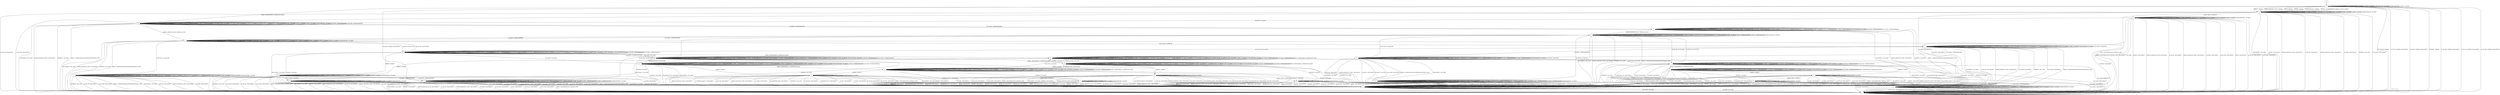 digraph "" {
	graph ["Incoming time"=0.2710716724395752,
		"Outgoing time"=0.4438464641571045,
		Output="{'States': 32, 'Transitions': 683, 'Filename': '../results/ssh/OpenSSH-OpenSSH-z3-5.dot'}",
		Reference="{'States': 32, 'Transitions': 683, 'Filename': '../subjects/ssh/OpenSSH.dot'}",
		Solver=z3,
		Updated="{'States': 32, 'Transitions': 683, 'Filename': '../subjects/ssh/OpenSSH.dot'}",
		"f-measure"=1.0,
		precision=1.0,
		recall=1.0
	];
	a -> a	[key=0,
		label="KEXINIT / UNIMPLEMENTED"];
	a -> a	[key=1,
		label="SERVICE_REQUEST_AUTH / SERVICE_ACCEPT"];
	a -> a	[key=2,
		label="CH_WINDOW_ADJUST / CH_NONE"];
	a -> a	[key=3,
		label="DEBUG / NO_RESP"];
	a -> a	[key=4,
		label="CH_EXTENDED_DATA / CH_NONE"];
	a -> a	[key=5,
		label="UA_PK_NOK / UA_FAILURE"];
	a -> a	[key=6,
		label="CH_CLOSE / CH_NONE"];
	a -> a	[key=7,
		label="CH_REQUEST_PTY / CH_NONE"];
	a -> a	[key=8,
		label="KEX30 / UNIMPLEMENTED"];
	a -> a	[key=9,
		label="IGNORE / NO_RESP"];
	a -> a	[key=10,
		label="CH_EOF / CH_NONE"];
	a -> a	[key=11,
		label="CH_DATA / CH_NONE"];
	a -> a	[key=12,
		label="UNIMPLEMENTED / NO_RESP"];
	a -> c	[key=0,
		label="CH_OPEN / UNIMPLEMENTED"];
	a -> s	[key=0,
		label="DISCONNECT / NO_CONN"];
	a -> s	[key=1,
		label="UA_PK_OK / DISCONNECT"];
	a -> s	[key=2,
		label="SERVICE_REQUEST_CONN / DISCONNECT"];
	a -> s	[key=3,
		label="UA_NONE / DISCONNECT"];
	a -> s	[key=4,
		label="NEWKEYS / NO_CONN"];
	a -> s	[key=5,
		label="UA_PW_OK / DISCONNECT"];
	a -> s	[key=6,
		label="UA_PW_NOK / DISCONNECT"];
	a -> s	[key=7,
		label="REKEY / UNIMPLEMENTED|UNIMPLEMENTED|NO_CONN"];
	b -> b	[key=0,
		label="CH_WINDOW_ADJUST / CH_NONE"];
	b -> b	[key=1,
		label="DEBUG / NO_RESP"];
	b -> b	[key=2,
		label="CH_EXTENDED_DATA / CH_NONE"];
	b -> b	[key=3,
		label="CH_CLOSE / CH_NONE"];
	b -> b	[key=4,
		label="CH_REQUEST_PTY / CH_NONE"];
	b -> b	[key=5,
		label="IGNORE / NO_RESP"];
	b -> b	[key=6,
		label="CH_EOF / CH_NONE"];
	b -> b	[key=7,
		label="CH_DATA / CH_NONE"];
	b -> b	[key=8,
		label="UNIMPLEMENTED / NO_RESP"];
	b -> m	[key=0,
		label="KEX30 / KEX31+NEWKEYS"];
	b -> q	[key=0,
		label="CH_OPEN / DISCONNECT"];
	b -> s	[key=0,
		label="DISCONNECT / NO_CONN"];
	b -> s	[key=1,
		label="KEXINIT / DISCONNECT"];
	b -> s	[key=2,
		label="SERVICE_REQUEST_AUTH / DISCONNECT"];
	b -> s	[key=3,
		label="UA_PK_OK / DISCONNECT"];
	b -> s	[key=4,
		label="SERVICE_REQUEST_CONN / DISCONNECT"];
	b -> s	[key=5,
		label="UA_NONE / DISCONNECT"];
	b -> s	[key=6,
		label="NEWKEYS / NO_CONN"];
	b -> s	[key=7,
		label="UA_PK_NOK / DISCONNECT"];
	b -> s	[key=8,
		label="UA_PW_OK / DISCONNECT"];
	b -> s	[key=9,
		label="UA_PW_NOK / DISCONNECT"];
	b -> s	[key=10,
		label="REKEY / DISCONNECT|NO_CONN|NO_CONN"];
	c -> a	[key=0,
		label="CH_CLOSE / UNIMPLEMENTED"];
	c -> c	[key=0,
		label="KEXINIT / UNIMPLEMENTED"];
	c -> c	[key=1,
		label="SERVICE_REQUEST_AUTH / SERVICE_ACCEPT"];
	c -> c	[key=2,
		label="CH_WINDOW_ADJUST / UNIMPLEMENTED"];
	c -> c	[key=3,
		label="DEBUG / NO_RESP"];
	c -> c	[key=4,
		label="CH_EXTENDED_DATA / UNIMPLEMENTED"];
	c -> c	[key=5,
		label="UA_PK_NOK / UA_FAILURE"];
	c -> c	[key=6,
		label="CH_OPEN / CH_MAX"];
	c -> c	[key=7,
		label="CH_REQUEST_PTY / UNIMPLEMENTED"];
	c -> c	[key=8,
		label="KEX30 / UNIMPLEMENTED"];
	c -> c	[key=9,
		label="IGNORE / NO_RESP"];
	c -> c	[key=10,
		label="CH_EOF / UNIMPLEMENTED"];
	c -> c	[key=11,
		label="CH_DATA / UNIMPLEMENTED"];
	c -> c	[key=12,
		label="UNIMPLEMENTED / NO_RESP"];
	c -> q	[key=0,
		label="DISCONNECT / NO_CONN"];
	c -> q	[key=1,
		label="UA_PK_OK / DISCONNECT"];
	c -> q	[key=2,
		label="SERVICE_REQUEST_CONN / DISCONNECT"];
	c -> q	[key=3,
		label="UA_NONE / DISCONNECT"];
	c -> q	[key=4,
		label="NEWKEYS / NO_CONN"];
	c -> q	[key=5,
		label="UA_PW_OK / DISCONNECT"];
	c -> q	[key=6,
		label="UA_PW_NOK / DISCONNECT"];
	c -> q	[key=7,
		label="REKEY / UNIMPLEMENTED|UNIMPLEMENTED|NO_CONN"];
	d -> d	[key=0,
		label="SERVICE_REQUEST_AUTH / NO_RESP"];
	d -> d	[key=1,
		label="CH_WINDOW_ADJUST / NO_RESP"];
	d -> d	[key=2,
		label="DEBUG / NO_RESP"];
	d -> d	[key=3,
		label="UA_PK_OK / UNIMPLEMENTED"];
	d -> d	[key=4,
		label="SERVICE_REQUEST_CONN / NO_RESP"];
	d -> d	[key=5,
		label="UA_NONE / UNIMPLEMENTED"];
	d -> d	[key=6,
		label="CH_EXTENDED_DATA / NO_RESP"];
	d -> d	[key=7,
		label="UA_PK_NOK / UNIMPLEMENTED"];
	d -> d	[key=8,
		label="CH_OPEN / CH_MAX"];
	d -> d	[key=9,
		label="KEX30 / NO_RESP"];
	d -> d	[key=10,
		label="IGNORE / NO_RESP"];
	d -> d	[key=11,
		label="CH_EOF / NO_RESP"];
	d -> d	[key=12,
		label="CH_DATA / NO_RESP"];
	d -> d	[key=13,
		label="UNIMPLEMENTED / NO_RESP"];
	d -> d	[key=14,
		label="UA_PW_OK / UNIMPLEMENTED"];
	d -> d	[key=15,
		label="UA_PW_NOK / UNIMPLEMENTED"];
	d -> d	[key=16,
		label="REKEY / KEXINIT|KEX31+NEWKEYS|NO_RESP"];
	d -> j	[key=0,
		label="CH_REQUEST_PTY / CH_SUCCESS"];
	d -> o	[key=0,
		label="KEXINIT / KEXINIT"];
	d -> q	[key=0,
		label="DISCONNECT / NO_CONN"];
	d -> q	[key=1,
		label="NEWKEYS / NO_CONN"];
	d -> w	[key=0,
		label="CH_CLOSE / CH_CLOSE"];
	e -> e	[key=0,
		label="KEXINIT / UNIMPLEMENTED"];
	e -> e	[key=1,
		label="SERVICE_REQUEST_AUTH / SERVICE_ACCEPT"];
	e -> e	[key=2,
		label="CH_WINDOW_ADJUST / UNIMPLEMENTED"];
	e -> e	[key=3,
		label="DEBUG / NO_RESP"];
	e -> e	[key=4,
		label="UA_NONE / UA_FAILURE"];
	e -> e	[key=5,
		label="CH_EXTENDED_DATA / UNIMPLEMENTED"];
	e -> e	[key=6,
		label="CH_OPEN / CH_MAX"];
	e -> e	[key=7,
		label="CH_REQUEST_PTY / UNIMPLEMENTED"];
	e -> e	[key=8,
		label="KEX30 / UNIMPLEMENTED"];
	e -> e	[key=9,
		label="IGNORE / NO_RESP"];
	e -> e	[key=10,
		label="CH_EOF / UNIMPLEMENTED"];
	e -> e	[key=11,
		label="CH_DATA / UNIMPLEMENTED"];
	e -> e	[key=12,
		label="UNIMPLEMENTED / NO_RESP"];
	e -> q	[key=0,
		label="DISCONNECT / NO_CONN"];
	e -> q	[key=1,
		label="UA_PK_OK / DISCONNECT"];
	e -> q	[key=2,
		label="SERVICE_REQUEST_CONN / DISCONNECT"];
	e -> q	[key=3,
		label="NEWKEYS / NO_CONN"];
	e -> q	[key=4,
		label="UA_PK_NOK / DISCONNECT"];
	e -> q	[key=5,
		label="UA_PW_OK / DISCONNECT"];
	e -> q	[key=6,
		label="UA_PW_NOK / DISCONNECT"];
	e -> q	[key=7,
		label="REKEY / UNIMPLEMENTED|UNIMPLEMENTED|NO_CONN"];
	e -> y	[key=0,
		label="CH_CLOSE / UNIMPLEMENTED"];
	f -> f	[key=0,
		label="KEXINIT / UNIMPLEMENTED"];
	f -> f	[key=1,
		label="CH_WINDOW_ADJUST / UNIMPLEMENTED"];
	f -> f	[key=2,
		label="DEBUG / NO_RESP"];
	f -> f	[key=3,
		label="UA_PK_OK / UNIMPLEMENTED"];
	f -> f	[key=4,
		label="UA_NONE / UNIMPLEMENTED"];
	f -> f	[key=5,
		label="CH_EXTENDED_DATA / UNIMPLEMENTED"];
	f -> f	[key=6,
		label="UA_PK_NOK / UNIMPLEMENTED"];
	f -> f	[key=7,
		label="CH_OPEN / CH_MAX"];
	f -> f	[key=8,
		label="CH_REQUEST_PTY / UNIMPLEMENTED"];
	f -> f	[key=9,
		label="KEX30 / UNIMPLEMENTED"];
	f -> f	[key=10,
		label="IGNORE / NO_RESP"];
	f -> f	[key=11,
		label="CH_EOF / UNIMPLEMENTED"];
	f -> f	[key=12,
		label="CH_DATA / UNIMPLEMENTED"];
	f -> f	[key=13,
		label="UNIMPLEMENTED / NO_RESP"];
	f -> f	[key=14,
		label="UA_PW_OK / UNIMPLEMENTED"];
	f -> f	[key=15,
		label="UA_PW_NOK / UNIMPLEMENTED"];
	f -> q	[key=0,
		label="DISCONNECT / NO_CONN"];
	f -> q	[key=1,
		label="SERVICE_REQUEST_CONN / DISCONNECT"];
	f -> q	[key=2,
		label="NEWKEYS / NO_CONN"];
	f -> q	[key=3,
		label="REKEY / UNIMPLEMENTED|UNIMPLEMENTED|NO_CONN"];
	f -> t	[key=0,
		label="SERVICE_REQUEST_AUTH / SERVICE_ACCEPT"];
	f -> ff	[key=0,
		label="CH_CLOSE / UNIMPLEMENTED"];
	g -> a	[key=0,
		label="UA_PK_NOK / UA_FAILURE"];
	g -> g	[key=0,
		label="KEXINIT / UNIMPLEMENTED"];
	g -> g	[key=1,
		label="SERVICE_REQUEST_AUTH / SERVICE_ACCEPT"];
	g -> g	[key=2,
		label="CH_WINDOW_ADJUST / CH_NONE"];
	g -> g	[key=3,
		label="DEBUG / NO_RESP"];
	g -> g	[key=4,
		label="CH_EXTENDED_DATA / CH_NONE"];
	g -> g	[key=5,
		label="CH_CLOSE / CH_NONE"];
	g -> g	[key=6,
		label="CH_REQUEST_PTY / CH_NONE"];
	g -> g	[key=7,
		label="KEX30 / UNIMPLEMENTED"];
	g -> g	[key=8,
		label="IGNORE / NO_RESP"];
	g -> g	[key=9,
		label="CH_EOF / CH_NONE"];
	g -> g	[key=10,
		label="CH_DATA / CH_NONE"];
	g -> g	[key=11,
		label="UNIMPLEMENTED / NO_RESP"];
	g -> l	[key=0,
		label="UA_PW_NOK / UA_FAILURE"];
	g -> s	[key=0,
		label="DISCONNECT / NO_CONN"];
	g -> s	[key=1,
		label="SERVICE_REQUEST_CONN / DISCONNECT"];
	g -> s	[key=2,
		label="NEWKEYS / NO_CONN"];
	g -> s	[key=3,
		label="REKEY / UNIMPLEMENTED|UNIMPLEMENTED|NO_CONN"];
	g -> t	[key=0,
		label="CH_OPEN / UNIMPLEMENTED"];
	g -> y	[key=0,
		label="UA_NONE / UA_FAILURE"];
	g -> ee	[key=0,
		label="UA_PK_OK / UA_SUCCESS"];
	g -> ee	[key=1,
		label="UA_PW_OK / UA_SUCCESS"];
	h -> h	[key=0,
		label="KEXINIT / UNIMPLEMENTED"];
	h -> h	[key=1,
		label="SERVICE_REQUEST_AUTH / SERVICE_ACCEPT"];
	h -> h	[key=2,
		label="CH_WINDOW_ADJUST / UNIMPLEMENTED"];
	h -> h	[key=3,
		label="DEBUG / NO_RESP"];
	h -> h	[key=4,
		label="CH_EXTENDED_DATA / UNIMPLEMENTED"];
	h -> h	[key=5,
		label="CH_OPEN / CH_MAX"];
	h -> h	[key=6,
		label="CH_REQUEST_PTY / UNIMPLEMENTED"];
	h -> h	[key=7,
		label="KEX30 / UNIMPLEMENTED"];
	h -> h	[key=8,
		label="IGNORE / NO_RESP"];
	h -> h	[key=9,
		label="CH_EOF / UNIMPLEMENTED"];
	h -> h	[key=10,
		label="CH_DATA / UNIMPLEMENTED"];
	h -> h	[key=11,
		label="UNIMPLEMENTED / NO_RESP"];
	h -> h	[key=12,
		label="UA_PW_NOK / UA_FAILURE"];
	h -> i	[key=0,
		label="UA_PW_OK / UA_SUCCESS"];
	h -> l	[key=0,
		label="CH_CLOSE / UNIMPLEMENTED"];
	h -> q	[key=0,
		label="DISCONNECT / NO_CONN"];
	h -> q	[key=1,
		label="UA_PK_OK / DISCONNECT"];
	h -> q	[key=2,
		label="SERVICE_REQUEST_CONN / DISCONNECT"];
	h -> q	[key=3,
		label="UA_NONE / DISCONNECT"];
	h -> q	[key=4,
		label="NEWKEYS / NO_CONN"];
	h -> q	[key=5,
		label="UA_PK_NOK / DISCONNECT"];
	h -> q	[key=6,
		label="REKEY / UNIMPLEMENTED|UNIMPLEMENTED|NO_CONN"];
	i -> i	[key=0,
		label="SERVICE_REQUEST_AUTH / UNIMPLEMENTED"];
	i -> i	[key=1,
		label="CH_WINDOW_ADJUST / NO_RESP"];
	i -> i	[key=2,
		label="DEBUG / NO_RESP"];
	i -> i	[key=3,
		label="UA_PK_OK / UNIMPLEMENTED"];
	i -> i	[key=4,
		label="SERVICE_REQUEST_CONN / UNIMPLEMENTED"];
	i -> i	[key=5,
		label="UA_NONE / UNIMPLEMENTED"];
	i -> i	[key=6,
		label="UA_PK_NOK / UNIMPLEMENTED"];
	i -> i	[key=7,
		label="CH_OPEN / CH_MAX"];
	i -> i	[key=8,
		label="KEX30 / UNIMPLEMENTED"];
	i -> i	[key=9,
		label="IGNORE / NO_RESP"];
	i -> i	[key=10,
		label="UNIMPLEMENTED / NO_RESP"];
	i -> i	[key=11,
		label="UA_PW_OK / UNIMPLEMENTED"];
	i -> i	[key=12,
		label="UA_PW_NOK / UNIMPLEMENTED"];
	i -> n	[key=0,
		label="REKEY / KEXINIT|KEX31+NEWKEYS|NO_RESP"];
	i -> q	[key=0,
		label="DISCONNECT / NO_CONN"];
	i -> q	[key=1,
		label="CH_EXTENDED_DATA / DISCONNECT"];
	i -> q	[key=2,
		label="NEWKEYS / NO_CONN"];
	i -> q	[key=3,
		label="CH_REQUEST_PTY / DISCONNECT"];
	i -> q	[key=4,
		label="CH_EOF / DISCONNECT"];
	i -> q	[key=5,
		label="CH_DATA / DISCONNECT"];
	i -> s	[key=0,
		label="CH_CLOSE / DISCONNECT"];
	i -> u	[key=0,
		label="KEXINIT / KEXINIT"];
	j -> j	[key=0,
		label="SERVICE_REQUEST_AUTH / NO_RESP"];
	j -> j	[key=1,
		label="CH_WINDOW_ADJUST / NO_RESP"];
	j -> j	[key=2,
		label="DEBUG / NO_RESP"];
	j -> j	[key=3,
		label="UA_PK_OK / UNIMPLEMENTED"];
	j -> j	[key=4,
		label="SERVICE_REQUEST_CONN / NO_RESP"];
	j -> j	[key=5,
		label="UA_NONE / UNIMPLEMENTED"];
	j -> j	[key=6,
		label="CH_EXTENDED_DATA / NO_RESP"];
	j -> j	[key=7,
		label="UA_PK_NOK / UNIMPLEMENTED"];
	j -> j	[key=8,
		label="CH_OPEN / CH_MAX"];
	j -> j	[key=9,
		label="KEX30 / NO_RESP"];
	j -> j	[key=10,
		label="IGNORE / NO_RESP"];
	j -> j	[key=11,
		label="CH_EOF / NO_RESP"];
	j -> j	[key=12,
		label="CH_DATA / NO_RESP"];
	j -> j	[key=13,
		label="UNIMPLEMENTED / NO_RESP"];
	j -> j	[key=14,
		label="UA_PW_OK / UNIMPLEMENTED"];
	j -> j	[key=15,
		label="UA_PW_NOK / UNIMPLEMENTED"];
	j -> j	[key=16,
		label="REKEY / KEXINIT|KEX31+NEWKEYS|NO_RESP"];
	j -> q	[key=0,
		label="DISCONNECT / NO_CONN"];
	j -> q	[key=1,
		label="NEWKEYS / NO_CONN"];
	j -> q	[key=2,
		label="CH_REQUEST_PTY / DISCONNECT"];
	j -> w	[key=0,
		label="CH_CLOSE / CH_CLOSE"];
	j -> cc	[key=0,
		label="KEXINIT / KEXINIT"];
	k -> j	[key=0,
		label="REKEY / KEXINIT|KEX31+NEWKEYS|NO_RESP"];
	k -> k	[key=0,
		label="SERVICE_REQUEST_AUTH / UNIMPLEMENTED"];
	k -> k	[key=1,
		label="CH_WINDOW_ADJUST / NO_RESP"];
	k -> k	[key=2,
		label="DEBUG / NO_RESP"];
	k -> k	[key=3,
		label="UA_PK_OK / UNIMPLEMENTED"];
	k -> k	[key=4,
		label="SERVICE_REQUEST_CONN / UNIMPLEMENTED"];
	k -> k	[key=5,
		label="UA_NONE / UNIMPLEMENTED"];
	k -> k	[key=6,
		label="CH_EXTENDED_DATA / NO_RESP"];
	k -> k	[key=7,
		label="UA_PK_NOK / UNIMPLEMENTED"];
	k -> k	[key=8,
		label="CH_OPEN / CH_MAX"];
	k -> k	[key=9,
		label="KEX30 / UNIMPLEMENTED"];
	k -> k	[key=10,
		label="IGNORE / NO_RESP"];
	k -> k	[key=11,
		label="CH_EOF / NO_RESP"];
	k -> k	[key=12,
		label="CH_DATA / NO_RESP"];
	k -> k	[key=13,
		label="UNIMPLEMENTED / NO_RESP"];
	k -> k	[key=14,
		label="UA_PW_OK / UNIMPLEMENTED"];
	k -> k	[key=15,
		label="UA_PW_NOK / UNIMPLEMENTED"];
	k -> q	[key=0,
		label="DISCONNECT / NO_CONN"];
	k -> q	[key=1,
		label="NEWKEYS / NO_CONN"];
	k -> q	[key=2,
		label="CH_REQUEST_PTY / DISCONNECT"];
	k -> cc	[key=0,
		label="KEXINIT / KEXINIT"];
	k -> ee	[key=0,
		label="CH_CLOSE / CH_CLOSE"];
	l -> h	[key=0,
		label="CH_OPEN / UNIMPLEMENTED"];
	l -> l	[key=0,
		label="KEXINIT / UNIMPLEMENTED"];
	l -> l	[key=1,
		label="SERVICE_REQUEST_AUTH / SERVICE_ACCEPT"];
	l -> l	[key=2,
		label="CH_WINDOW_ADJUST / CH_NONE"];
	l -> l	[key=3,
		label="DEBUG / NO_RESP"];
	l -> l	[key=4,
		label="CH_EXTENDED_DATA / CH_NONE"];
	l -> l	[key=5,
		label="CH_CLOSE / CH_NONE"];
	l -> l	[key=6,
		label="CH_REQUEST_PTY / CH_NONE"];
	l -> l	[key=7,
		label="KEX30 / UNIMPLEMENTED"];
	l -> l	[key=8,
		label="IGNORE / NO_RESP"];
	l -> l	[key=9,
		label="CH_EOF / CH_NONE"];
	l -> l	[key=10,
		label="CH_DATA / CH_NONE"];
	l -> l	[key=11,
		label="UNIMPLEMENTED / NO_RESP"];
	l -> l	[key=12,
		label="UA_PW_NOK / UA_FAILURE"];
	l -> s	[key=0,
		label="DISCONNECT / NO_CONN"];
	l -> s	[key=1,
		label="UA_PK_OK / DISCONNECT"];
	l -> s	[key=2,
		label="SERVICE_REQUEST_CONN / DISCONNECT"];
	l -> s	[key=3,
		label="UA_NONE / DISCONNECT"];
	l -> s	[key=4,
		label="NEWKEYS / NO_CONN"];
	l -> s	[key=5,
		label="UA_PK_NOK / DISCONNECT"];
	l -> s	[key=6,
		label="REKEY / UNIMPLEMENTED|UNIMPLEMENTED|NO_CONN"];
	l -> ee	[key=0,
		label="UA_PW_OK / UA_SUCCESS"];
	m -> m	[key=0,
		label="CH_WINDOW_ADJUST / CH_NONE"];
	m -> m	[key=1,
		label="DEBUG / NO_RESP"];
	m -> m	[key=2,
		label="CH_EXTENDED_DATA / CH_NONE"];
	m -> m	[key=3,
		label="CH_CLOSE / CH_NONE"];
	m -> m	[key=4,
		label="CH_REQUEST_PTY / CH_NONE"];
	m -> m	[key=5,
		label="IGNORE / NO_RESP"];
	m -> m	[key=6,
		label="CH_EOF / CH_NONE"];
	m -> m	[key=7,
		label="CH_DATA / CH_NONE"];
	m -> m	[key=8,
		label="UNIMPLEMENTED / NO_RESP"];
	m -> q	[key=0,
		label="CH_OPEN / DISCONNECT"];
	m -> s	[key=0,
		label="DISCONNECT / NO_CONN"];
	m -> s	[key=1,
		label="KEXINIT / DISCONNECT"];
	m -> s	[key=2,
		label="SERVICE_REQUEST_AUTH / DISCONNECT"];
	m -> s	[key=3,
		label="UA_PK_OK / DISCONNECT"];
	m -> s	[key=4,
		label="SERVICE_REQUEST_CONN / DISCONNECT"];
	m -> s	[key=5,
		label="UA_NONE / DISCONNECT"];
	m -> s	[key=6,
		label="UA_PK_NOK / DISCONNECT"];
	m -> s	[key=7,
		label="KEX30 / DISCONNECT"];
	m -> s	[key=8,
		label="UA_PW_OK / DISCONNECT"];
	m -> s	[key=9,
		label="UA_PW_NOK / DISCONNECT"];
	m -> s	[key=10,
		label="REKEY / DISCONNECT|NO_CONN|NO_CONN"];
	m -> ff	[key=0,
		label="NEWKEYS / NO_RESP"];
	n -> n	[key=0,
		label="SERVICE_REQUEST_AUTH / NO_RESP"];
	n -> n	[key=1,
		label="CH_WINDOW_ADJUST / NO_RESP"];
	n -> n	[key=2,
		label="DEBUG / NO_RESP"];
	n -> n	[key=3,
		label="UA_PK_OK / UNIMPLEMENTED"];
	n -> n	[key=4,
		label="SERVICE_REQUEST_CONN / NO_RESP"];
	n -> n	[key=5,
		label="UA_NONE / UNIMPLEMENTED"];
	n -> n	[key=6,
		label="UA_PK_NOK / UNIMPLEMENTED"];
	n -> n	[key=7,
		label="CH_OPEN / CH_MAX"];
	n -> n	[key=8,
		label="KEX30 / NO_RESP"];
	n -> n	[key=9,
		label="IGNORE / NO_RESP"];
	n -> n	[key=10,
		label="UNIMPLEMENTED / NO_RESP"];
	n -> n	[key=11,
		label="UA_PW_OK / UNIMPLEMENTED"];
	n -> n	[key=12,
		label="UA_PW_NOK / UNIMPLEMENTED"];
	n -> n	[key=13,
		label="REKEY / KEXINIT|KEX31+NEWKEYS|NO_RESP"];
	n -> q	[key=0,
		label="DISCONNECT / NO_CONN"];
	n -> q	[key=1,
		label="CH_EXTENDED_DATA / DISCONNECT"];
	n -> q	[key=2,
		label="NEWKEYS / NO_CONN"];
	n -> q	[key=3,
		label="CH_REQUEST_PTY / DISCONNECT"];
	n -> q	[key=4,
		label="CH_EOF / DISCONNECT"];
	n -> q	[key=5,
		label="CH_DATA / DISCONNECT"];
	n -> s	[key=0,
		label="CH_CLOSE / DISCONNECT"];
	n -> u	[key=0,
		label="KEXINIT / KEXINIT"];
	o -> o	[key=0,
		label="DEBUG / NO_RESP"];
	o -> o	[key=1,
		label="CH_OPEN / CH_MAX"];
	o -> o	[key=2,
		label="IGNORE / NO_RESP"];
	o -> o	[key=3,
		label="UNIMPLEMENTED / NO_RESP"];
	o -> q	[key=0,
		label="DISCONNECT / NO_CONN"];
	o -> q	[key=1,
		label="KEXINIT / DISCONNECT"];
	o -> q	[key=2,
		label="SERVICE_REQUEST_AUTH / DISCONNECT"];
	o -> q	[key=3,
		label="CH_WINDOW_ADJUST / DISCONNECT"];
	o -> q	[key=4,
		label="UA_PK_OK / DISCONNECT"];
	o -> q	[key=5,
		label="SERVICE_REQUEST_CONN / DISCONNECT"];
	o -> q	[key=6,
		label="UA_NONE / DISCONNECT"];
	o -> q	[key=7,
		label="CH_EXTENDED_DATA / DISCONNECT"];
	o -> q	[key=8,
		label="NEWKEYS / NO_CONN"];
	o -> q	[key=9,
		label="UA_PK_NOK / DISCONNECT"];
	o -> q	[key=10,
		label="CH_REQUEST_PTY / DISCONNECT"];
	o -> q	[key=11,
		label="CH_EOF / DISCONNECT"];
	o -> q	[key=12,
		label="CH_DATA / DISCONNECT"];
	o -> q	[key=13,
		label="UA_PW_OK / DISCONNECT"];
	o -> q	[key=14,
		label="UA_PW_NOK / DISCONNECT"];
	o -> q	[key=15,
		label="REKEY / DISCONNECT|NO_CONN|NO_CONN"];
	o -> s	[key=0,
		label="CH_CLOSE / DISCONNECT"];
	o -> dd	[key=0,
		label="KEX30 / KEX31+NEWKEYS"];
	p -> p	[key=0,
		label="CH_WINDOW_ADJUST / CH_NONE"];
	p -> p	[key=1,
		label="DEBUG / NO_RESP"];
	p -> p	[key=2,
		label="CH_EXTENDED_DATA / CH_NONE"];
	p -> p	[key=3,
		label="CH_CLOSE / CH_NONE"];
	p -> p	[key=4,
		label="CH_REQUEST_PTY / CH_NONE"];
	p -> p	[key=5,
		label="IGNORE / NO_RESP"];
	p -> p	[key=6,
		label="CH_EOF / CH_NONE"];
	p -> p	[key=7,
		label="CH_DATA / CH_NONE"];
	p -> p	[key=8,
		label="UNIMPLEMENTED / NO_RESP"];
	p -> q	[key=0,
		label="CH_OPEN / DISCONNECT"];
	p -> s	[key=0,
		label="DISCONNECT / NO_CONN"];
	p -> s	[key=1,
		label="KEXINIT / DISCONNECT"];
	p -> s	[key=2,
		label="SERVICE_REQUEST_AUTH / DISCONNECT"];
	p -> s	[key=3,
		label="UA_PK_OK / DISCONNECT"];
	p -> s	[key=4,
		label="SERVICE_REQUEST_CONN / DISCONNECT"];
	p -> s	[key=5,
		label="UA_NONE / DISCONNECT"];
	p -> s	[key=6,
		label="UA_PK_NOK / DISCONNECT"];
	p -> s	[key=7,
		label="KEX30 / DISCONNECT"];
	p -> s	[key=8,
		label="UA_PW_OK / DISCONNECT"];
	p -> s	[key=9,
		label="UA_PW_NOK / DISCONNECT"];
	p -> s	[key=10,
		label="REKEY / DISCONNECT|NO_CONN|NO_CONN"];
	p -> w	[key=0,
		label="NEWKEYS / NO_RESP"];
	q -> q	[key=0,
		label="DISCONNECT / NO_CONN"];
	q -> q	[key=1,
		label="KEXINIT / NO_CONN"];
	q -> q	[key=2,
		label="SERVICE_REQUEST_AUTH / NO_CONN"];
	q -> q	[key=3,
		label="CH_WINDOW_ADJUST / NO_CONN"];
	q -> q	[key=4,
		label="DEBUG / NO_CONN"];
	q -> q	[key=5,
		label="UA_PK_OK / NO_CONN"];
	q -> q	[key=6,
		label="SERVICE_REQUEST_CONN / NO_CONN"];
	q -> q	[key=7,
		label="UA_NONE / NO_CONN"];
	q -> q	[key=8,
		label="CH_EXTENDED_DATA / NO_CONN"];
	q -> q	[key=9,
		label="NEWKEYS / NO_CONN"];
	q -> q	[key=10,
		label="UA_PK_NOK / NO_CONN"];
	q -> q	[key=11,
		label="CH_OPEN / CH_MAX"];
	q -> q	[key=12,
		label="CH_REQUEST_PTY / NO_CONN"];
	q -> q	[key=13,
		label="KEX30 / NO_CONN"];
	q -> q	[key=14,
		label="IGNORE / NO_CONN"];
	q -> q	[key=15,
		label="CH_EOF / NO_CONN"];
	q -> q	[key=16,
		label="CH_DATA / NO_CONN"];
	q -> q	[key=17,
		label="UNIMPLEMENTED / NO_CONN"];
	q -> q	[key=18,
		label="UA_PW_OK / NO_CONN"];
	q -> q	[key=19,
		label="UA_PW_NOK / NO_CONN"];
	q -> q	[key=20,
		label="REKEY / NO_CONN|NO_CONN|NO_CONN"];
	q -> s	[key=0,
		label="CH_CLOSE / NO_CONN"];
	r -> b	[key=0,
		label="KEXINIT / KEXINIT"];
	r -> b	[key=1,
		label="SERVICE_REQUEST_AUTH / KEXINIT"];
	r -> b	[key=2,
		label="DEBUG / KEXINIT"];
	r -> b	[key=3,
		label="SERVICE_REQUEST_CONN / KEXINIT"];
	r -> b	[key=4,
		label="KEX30 / KEXINIT"];
	r -> b	[key=5,
		label="IGNORE / KEXINIT"];
	r -> b	[key=6,
		label="UNIMPLEMENTED / KEXINIT"];
	r -> q	[key=0,
		label="CH_OPEN / KEXINIT+DISCONNECT"];
	r -> r	[key=0,
		label="CH_WINDOW_ADJUST / CH_NONE"];
	r -> r	[key=1,
		label="CH_EXTENDED_DATA / CH_NONE"];
	r -> r	[key=2,
		label="CH_CLOSE / CH_NONE"];
	r -> r	[key=3,
		label="CH_REQUEST_PTY / CH_NONE"];
	r -> r	[key=4,
		label="CH_EOF / CH_NONE"];
	r -> r	[key=5,
		label="CH_DATA / CH_NONE"];
	r -> s	[key=0,
		label="DISCONNECT / KEXINIT"];
	r -> s	[key=1,
		label="UA_PK_OK / KEXINIT+DISCONNECT"];
	r -> s	[key=2,
		label="UA_NONE / KEXINIT+DISCONNECT"];
	r -> s	[key=3,
		label="NEWKEYS / KEXINIT"];
	r -> s	[key=4,
		label="UA_PK_NOK / KEXINIT+DISCONNECT"];
	r -> s	[key=5,
		label="UA_PW_OK / KEXINIT+DISCONNECT"];
	r -> s	[key=6,
		label="UA_PW_NOK / KEXINIT+DISCONNECT"];
	r -> ff	[key=0,
		label="REKEY / KEXINIT|KEX31+NEWKEYS|NO_RESP"];
	s -> q	[key=0,
		label="CH_OPEN / NO_CONN"];
	s -> s	[key=0,
		label="DISCONNECT / NO_CONN"];
	s -> s	[key=1,
		label="KEXINIT / NO_CONN"];
	s -> s	[key=2,
		label="SERVICE_REQUEST_AUTH / NO_CONN"];
	s -> s	[key=3,
		label="CH_WINDOW_ADJUST / CH_NONE"];
	s -> s	[key=4,
		label="DEBUG / NO_CONN"];
	s -> s	[key=5,
		label="UA_PK_OK / NO_CONN"];
	s -> s	[key=6,
		label="SERVICE_REQUEST_CONN / NO_CONN"];
	s -> s	[key=7,
		label="UA_NONE / NO_CONN"];
	s -> s	[key=8,
		label="CH_EXTENDED_DATA / CH_NONE"];
	s -> s	[key=9,
		label="NEWKEYS / NO_CONN"];
	s -> s	[key=10,
		label="UA_PK_NOK / NO_CONN"];
	s -> s	[key=11,
		label="CH_CLOSE / CH_NONE"];
	s -> s	[key=12,
		label="CH_REQUEST_PTY / CH_NONE"];
	s -> s	[key=13,
		label="KEX30 / NO_CONN"];
	s -> s	[key=14,
		label="IGNORE / NO_CONN"];
	s -> s	[key=15,
		label="CH_EOF / CH_NONE"];
	s -> s	[key=16,
		label="CH_DATA / CH_NONE"];
	s -> s	[key=17,
		label="UNIMPLEMENTED / NO_CONN"];
	s -> s	[key=18,
		label="UA_PW_OK / NO_CONN"];
	s -> s	[key=19,
		label="UA_PW_NOK / NO_CONN"];
	s -> s	[key=20,
		label="REKEY / NO_CONN|NO_CONN|NO_CONN"];
	t -> c	[key=0,
		label="UA_PK_NOK / UA_FAILURE"];
	t -> e	[key=0,
		label="UA_NONE / UA_FAILURE"];
	t -> g	[key=0,
		label="CH_CLOSE / UNIMPLEMENTED"];
	t -> h	[key=0,
		label="UA_PW_NOK / UA_FAILURE"];
	t -> i	[key=0,
		label="UA_PK_OK / UA_SUCCESS"];
	t -> i	[key=1,
		label="UA_PW_OK / UA_SUCCESS"];
	t -> q	[key=0,
		label="DISCONNECT / NO_CONN"];
	t -> q	[key=1,
		label="SERVICE_REQUEST_CONN / DISCONNECT"];
	t -> q	[key=2,
		label="NEWKEYS / NO_CONN"];
	t -> q	[key=3,
		label="REKEY / UNIMPLEMENTED|UNIMPLEMENTED|NO_CONN"];
	t -> t	[key=0,
		label="KEXINIT / UNIMPLEMENTED"];
	t -> t	[key=1,
		label="SERVICE_REQUEST_AUTH / SERVICE_ACCEPT"];
	t -> t	[key=2,
		label="CH_WINDOW_ADJUST / UNIMPLEMENTED"];
	t -> t	[key=3,
		label="DEBUG / NO_RESP"];
	t -> t	[key=4,
		label="CH_EXTENDED_DATA / UNIMPLEMENTED"];
	t -> t	[key=5,
		label="CH_OPEN / CH_MAX"];
	t -> t	[key=6,
		label="CH_REQUEST_PTY / UNIMPLEMENTED"];
	t -> t	[key=7,
		label="KEX30 / UNIMPLEMENTED"];
	t -> t	[key=8,
		label="IGNORE / NO_RESP"];
	t -> t	[key=9,
		label="CH_EOF / UNIMPLEMENTED"];
	t -> t	[key=10,
		label="CH_DATA / UNIMPLEMENTED"];
	t -> t	[key=11,
		label="UNIMPLEMENTED / NO_RESP"];
	u -> q	[key=0,
		label="DISCONNECT / NO_CONN"];
	u -> q	[key=1,
		label="KEXINIT / DISCONNECT"];
	u -> q	[key=2,
		label="SERVICE_REQUEST_AUTH / DISCONNECT"];
	u -> q	[key=3,
		label="CH_WINDOW_ADJUST / DISCONNECT"];
	u -> q	[key=4,
		label="UA_PK_OK / DISCONNECT"];
	u -> q	[key=5,
		label="SERVICE_REQUEST_CONN / DISCONNECT"];
	u -> q	[key=6,
		label="UA_NONE / DISCONNECT"];
	u -> q	[key=7,
		label="CH_EXTENDED_DATA / DISCONNECT"];
	u -> q	[key=8,
		label="NEWKEYS / NO_CONN"];
	u -> q	[key=9,
		label="UA_PK_NOK / DISCONNECT"];
	u -> q	[key=10,
		label="CH_REQUEST_PTY / DISCONNECT"];
	u -> q	[key=11,
		label="CH_EOF / DISCONNECT"];
	u -> q	[key=12,
		label="CH_DATA / DISCONNECT"];
	u -> q	[key=13,
		label="UA_PW_OK / DISCONNECT"];
	u -> q	[key=14,
		label="UA_PW_NOK / DISCONNECT"];
	u -> q	[key=15,
		label="REKEY / DISCONNECT|NO_CONN|NO_CONN"];
	u -> s	[key=0,
		label="CH_CLOSE / DISCONNECT"];
	u -> u	[key=0,
		label="DEBUG / NO_RESP"];
	u -> u	[key=1,
		label="CH_OPEN / CH_MAX"];
	u -> u	[key=2,
		label="IGNORE / NO_RESP"];
	u -> u	[key=3,
		label="UNIMPLEMENTED / NO_RESP"];
	u -> x	[key=0,
		label="KEX30 / KEX31+NEWKEYS"];
	v -> j	[key=0,
		label="NEWKEYS / NO_RESP"];
	v -> q	[key=0,
		label="DISCONNECT / NO_CONN"];
	v -> q	[key=1,
		label="KEXINIT / DISCONNECT"];
	v -> q	[key=2,
		label="SERVICE_REQUEST_AUTH / DISCONNECT"];
	v -> q	[key=3,
		label="CH_WINDOW_ADJUST / DISCONNECT"];
	v -> q	[key=4,
		label="UA_PK_OK / DISCONNECT"];
	v -> q	[key=5,
		label="SERVICE_REQUEST_CONN / DISCONNECT"];
	v -> q	[key=6,
		label="UA_NONE / DISCONNECT"];
	v -> q	[key=7,
		label="CH_EXTENDED_DATA / DISCONNECT"];
	v -> q	[key=8,
		label="UA_PK_NOK / DISCONNECT"];
	v -> q	[key=9,
		label="CH_REQUEST_PTY / DISCONNECT"];
	v -> q	[key=10,
		label="KEX30 / DISCONNECT"];
	v -> q	[key=11,
		label="CH_EOF / DISCONNECT"];
	v -> q	[key=12,
		label="CH_DATA / DISCONNECT"];
	v -> q	[key=13,
		label="UA_PW_OK / DISCONNECT"];
	v -> q	[key=14,
		label="UA_PW_NOK / DISCONNECT"];
	v -> q	[key=15,
		label="REKEY / DISCONNECT|NO_CONN|NO_CONN"];
	v -> s	[key=0,
		label="CH_CLOSE / DISCONNECT"];
	v -> v	[key=0,
		label="DEBUG / NO_RESP"];
	v -> v	[key=1,
		label="CH_OPEN / CH_MAX"];
	v -> v	[key=2,
		label="IGNORE / NO_RESP"];
	v -> v	[key=3,
		label="UNIMPLEMENTED / NO_RESP"];
	w -> d	[key=0,
		label="CH_OPEN / CH_OPEN_SUCCESS"];
	w -> s	[key=0,
		label="DISCONNECT / NO_CONN"];
	w -> s	[key=1,
		label="NEWKEYS / NO_CONN"];
	w -> w	[key=0,
		label="SERVICE_REQUEST_AUTH / NO_RESP"];
	w -> w	[key=1,
		label="CH_WINDOW_ADJUST / CH_NONE"];
	w -> w	[key=2,
		label="DEBUG / NO_RESP"];
	w -> w	[key=3,
		label="UA_PK_OK / UNIMPLEMENTED"];
	w -> w	[key=4,
		label="SERVICE_REQUEST_CONN / NO_RESP"];
	w -> w	[key=5,
		label="UA_NONE / UNIMPLEMENTED"];
	w -> w	[key=6,
		label="CH_EXTENDED_DATA / CH_NONE"];
	w -> w	[key=7,
		label="UA_PK_NOK / UNIMPLEMENTED"];
	w -> w	[key=8,
		label="CH_CLOSE / CH_NONE"];
	w -> w	[key=9,
		label="CH_REQUEST_PTY / CH_NONE"];
	w -> w	[key=10,
		label="KEX30 / NO_RESP"];
	w -> w	[key=11,
		label="IGNORE / NO_RESP"];
	w -> w	[key=12,
		label="CH_EOF / CH_NONE"];
	w -> w	[key=13,
		label="CH_DATA / CH_NONE"];
	w -> w	[key=14,
		label="UNIMPLEMENTED / NO_RESP"];
	w -> w	[key=15,
		label="UA_PW_OK / UNIMPLEMENTED"];
	w -> w	[key=16,
		label="UA_PW_NOK / UNIMPLEMENTED"];
	w -> w	[key=17,
		label="REKEY / KEXINIT|KEX31+NEWKEYS|NO_RESP"];
	w -> aa	[key=0,
		label="KEXINIT / KEXINIT"];
	x -> n	[key=0,
		label="NEWKEYS / NO_RESP"];
	x -> q	[key=0,
		label="DISCONNECT / NO_CONN"];
	x -> q	[key=1,
		label="KEXINIT / DISCONNECT"];
	x -> q	[key=2,
		label="SERVICE_REQUEST_AUTH / DISCONNECT"];
	x -> q	[key=3,
		label="CH_WINDOW_ADJUST / DISCONNECT"];
	x -> q	[key=4,
		label="UA_PK_OK / DISCONNECT"];
	x -> q	[key=5,
		label="SERVICE_REQUEST_CONN / DISCONNECT"];
	x -> q	[key=6,
		label="UA_NONE / DISCONNECT"];
	x -> q	[key=7,
		label="CH_EXTENDED_DATA / DISCONNECT"];
	x -> q	[key=8,
		label="UA_PK_NOK / DISCONNECT"];
	x -> q	[key=9,
		label="CH_REQUEST_PTY / DISCONNECT"];
	x -> q	[key=10,
		label="KEX30 / DISCONNECT"];
	x -> q	[key=11,
		label="CH_EOF / DISCONNECT"];
	x -> q	[key=12,
		label="CH_DATA / DISCONNECT"];
	x -> q	[key=13,
		label="UA_PW_OK / DISCONNECT"];
	x -> q	[key=14,
		label="UA_PW_NOK / DISCONNECT"];
	x -> q	[key=15,
		label="REKEY / DISCONNECT|NO_CONN|NO_CONN"];
	x -> s	[key=0,
		label="CH_CLOSE / DISCONNECT"];
	x -> x	[key=0,
		label="DEBUG / NO_RESP"];
	x -> x	[key=1,
		label="CH_OPEN / CH_MAX"];
	x -> x	[key=2,
		label="IGNORE / NO_RESP"];
	x -> x	[key=3,
		label="UNIMPLEMENTED / NO_RESP"];
	y -> e	[key=0,
		label="CH_OPEN / UNIMPLEMENTED"];
	y -> s	[key=0,
		label="DISCONNECT / NO_CONN"];
	y -> s	[key=1,
		label="UA_PK_OK / DISCONNECT"];
	y -> s	[key=2,
		label="SERVICE_REQUEST_CONN / DISCONNECT"];
	y -> s	[key=3,
		label="NEWKEYS / NO_CONN"];
	y -> s	[key=4,
		label="UA_PK_NOK / DISCONNECT"];
	y -> s	[key=5,
		label="UA_PW_OK / DISCONNECT"];
	y -> s	[key=6,
		label="UA_PW_NOK / DISCONNECT"];
	y -> s	[key=7,
		label="REKEY / UNIMPLEMENTED|UNIMPLEMENTED|NO_CONN"];
	y -> y	[key=0,
		label="KEXINIT / UNIMPLEMENTED"];
	y -> y	[key=1,
		label="SERVICE_REQUEST_AUTH / SERVICE_ACCEPT"];
	y -> y	[key=2,
		label="CH_WINDOW_ADJUST / CH_NONE"];
	y -> y	[key=3,
		label="DEBUG / NO_RESP"];
	y -> y	[key=4,
		label="UA_NONE / UA_FAILURE"];
	y -> y	[key=5,
		label="CH_EXTENDED_DATA / CH_NONE"];
	y -> y	[key=6,
		label="CH_CLOSE / CH_NONE"];
	y -> y	[key=7,
		label="CH_REQUEST_PTY / CH_NONE"];
	y -> y	[key=8,
		label="KEX30 / UNIMPLEMENTED"];
	y -> y	[key=9,
		label="IGNORE / NO_RESP"];
	y -> y	[key=10,
		label="CH_EOF / CH_NONE"];
	y -> y	[key=11,
		label="CH_DATA / CH_NONE"];
	y -> y	[key=12,
		label="UNIMPLEMENTED / NO_RESP"];
	z -> r	[key=0];
	aa -> p	[key=0,
		label="KEX30 / KEX31+NEWKEYS"];
	aa -> q	[key=0,
		label="CH_OPEN / DISCONNECT"];
	aa -> s	[key=0,
		label="DISCONNECT / NO_CONN"];
	aa -> s	[key=1,
		label="KEXINIT / DISCONNECT"];
	aa -> s	[key=2,
		label="SERVICE_REQUEST_AUTH / DISCONNECT"];
	aa -> s	[key=3,
		label="UA_PK_OK / DISCONNECT"];
	aa -> s	[key=4,
		label="SERVICE_REQUEST_CONN / DISCONNECT"];
	aa -> s	[key=5,
		label="UA_NONE / DISCONNECT"];
	aa -> s	[key=6,
		label="NEWKEYS / NO_CONN"];
	aa -> s	[key=7,
		label="UA_PK_NOK / DISCONNECT"];
	aa -> s	[key=8,
		label="UA_PW_OK / DISCONNECT"];
	aa -> s	[key=9,
		label="UA_PW_NOK / DISCONNECT"];
	aa -> s	[key=10,
		label="REKEY / DISCONNECT|NO_CONN|NO_CONN"];
	aa -> aa	[key=0,
		label="CH_WINDOW_ADJUST / CH_NONE"];
	aa -> aa	[key=1,
		label="DEBUG / NO_RESP"];
	aa -> aa	[key=2,
		label="CH_EXTENDED_DATA / CH_NONE"];
	aa -> aa	[key=3,
		label="CH_CLOSE / CH_NONE"];
	aa -> aa	[key=4,
		label="CH_REQUEST_PTY / CH_NONE"];
	aa -> aa	[key=5,
		label="IGNORE / NO_RESP"];
	aa -> aa	[key=6,
		label="CH_EOF / CH_NONE"];
	aa -> aa	[key=7,
		label="CH_DATA / CH_NONE"];
	aa -> aa	[key=8,
		label="UNIMPLEMENTED / NO_RESP"];
	bb -> d	[key=0,
		label="REKEY / KEXINIT|KEX31+NEWKEYS|NO_RESP"];
	bb -> k	[key=0,
		label="CH_REQUEST_PTY / CH_SUCCESS"];
	bb -> o	[key=0,
		label="KEXINIT / KEXINIT"];
	bb -> q	[key=0,
		label="DISCONNECT / NO_CONN"];
	bb -> q	[key=1,
		label="NEWKEYS / NO_CONN"];
	bb -> bb	[key=0,
		label="SERVICE_REQUEST_AUTH / UNIMPLEMENTED"];
	bb -> bb	[key=1,
		label="CH_WINDOW_ADJUST / NO_RESP"];
	bb -> bb	[key=2,
		label="DEBUG / NO_RESP"];
	bb -> bb	[key=3,
		label="UA_PK_OK / UNIMPLEMENTED"];
	bb -> bb	[key=4,
		label="SERVICE_REQUEST_CONN / UNIMPLEMENTED"];
	bb -> bb	[key=5,
		label="UA_NONE / UNIMPLEMENTED"];
	bb -> bb	[key=6,
		label="CH_EXTENDED_DATA / NO_RESP"];
	bb -> bb	[key=7,
		label="UA_PK_NOK / UNIMPLEMENTED"];
	bb -> bb	[key=8,
		label="CH_OPEN / CH_MAX"];
	bb -> bb	[key=9,
		label="KEX30 / UNIMPLEMENTED"];
	bb -> bb	[key=10,
		label="IGNORE / NO_RESP"];
	bb -> bb	[key=11,
		label="CH_EOF / NO_RESP"];
	bb -> bb	[key=12,
		label="CH_DATA / NO_RESP"];
	bb -> bb	[key=13,
		label="UNIMPLEMENTED / NO_RESP"];
	bb -> bb	[key=14,
		label="UA_PW_OK / UNIMPLEMENTED"];
	bb -> bb	[key=15,
		label="UA_PW_NOK / UNIMPLEMENTED"];
	bb -> ee	[key=0,
		label="CH_CLOSE / CH_CLOSE"];
	cc -> q	[key=0,
		label="DISCONNECT / NO_CONN"];
	cc -> q	[key=1,
		label="KEXINIT / DISCONNECT"];
	cc -> q	[key=2,
		label="SERVICE_REQUEST_AUTH / DISCONNECT"];
	cc -> q	[key=3,
		label="CH_WINDOW_ADJUST / DISCONNECT"];
	cc -> q	[key=4,
		label="UA_PK_OK / DISCONNECT"];
	cc -> q	[key=5,
		label="SERVICE_REQUEST_CONN / DISCONNECT"];
	cc -> q	[key=6,
		label="UA_NONE / DISCONNECT"];
	cc -> q	[key=7,
		label="CH_EXTENDED_DATA / DISCONNECT"];
	cc -> q	[key=8,
		label="NEWKEYS / NO_CONN"];
	cc -> q	[key=9,
		label="UA_PK_NOK / DISCONNECT"];
	cc -> q	[key=10,
		label="CH_REQUEST_PTY / DISCONNECT"];
	cc -> q	[key=11,
		label="CH_EOF / DISCONNECT"];
	cc -> q	[key=12,
		label="CH_DATA / DISCONNECT"];
	cc -> q	[key=13,
		label="UA_PW_OK / DISCONNECT"];
	cc -> q	[key=14,
		label="UA_PW_NOK / DISCONNECT"];
	cc -> q	[key=15,
		label="REKEY / DISCONNECT|NO_CONN|NO_CONN"];
	cc -> s	[key=0,
		label="CH_CLOSE / DISCONNECT"];
	cc -> v	[key=0,
		label="KEX30 / KEX31+NEWKEYS"];
	cc -> cc	[key=0,
		label="DEBUG / NO_RESP"];
	cc -> cc	[key=1,
		label="CH_OPEN / CH_MAX"];
	cc -> cc	[key=2,
		label="IGNORE / NO_RESP"];
	cc -> cc	[key=3,
		label="UNIMPLEMENTED / NO_RESP"];
	dd -> d	[key=0,
		label="NEWKEYS / NO_RESP"];
	dd -> q	[key=0,
		label="DISCONNECT / NO_CONN"];
	dd -> q	[key=1,
		label="KEXINIT / DISCONNECT"];
	dd -> q	[key=2,
		label="SERVICE_REQUEST_AUTH / DISCONNECT"];
	dd -> q	[key=3,
		label="CH_WINDOW_ADJUST / DISCONNECT"];
	dd -> q	[key=4,
		label="UA_PK_OK / DISCONNECT"];
	dd -> q	[key=5,
		label="SERVICE_REQUEST_CONN / DISCONNECT"];
	dd -> q	[key=6,
		label="UA_NONE / DISCONNECT"];
	dd -> q	[key=7,
		label="CH_EXTENDED_DATA / DISCONNECT"];
	dd -> q	[key=8,
		label="UA_PK_NOK / DISCONNECT"];
	dd -> q	[key=9,
		label="CH_REQUEST_PTY / DISCONNECT"];
	dd -> q	[key=10,
		label="KEX30 / DISCONNECT"];
	dd -> q	[key=11,
		label="CH_EOF / DISCONNECT"];
	dd -> q	[key=12,
		label="CH_DATA / DISCONNECT"];
	dd -> q	[key=13,
		label="UA_PW_OK / DISCONNECT"];
	dd -> q	[key=14,
		label="UA_PW_NOK / DISCONNECT"];
	dd -> q	[key=15,
		label="REKEY / DISCONNECT|NO_CONN|NO_CONN"];
	dd -> s	[key=0,
		label="CH_CLOSE / DISCONNECT"];
	dd -> dd	[key=0,
		label="DEBUG / NO_RESP"];
	dd -> dd	[key=1,
		label="CH_OPEN / CH_MAX"];
	dd -> dd	[key=2,
		label="IGNORE / NO_RESP"];
	dd -> dd	[key=3,
		label="UNIMPLEMENTED / NO_RESP"];
	ee -> s	[key=0,
		label="DISCONNECT / NO_CONN"];
	ee -> s	[key=1,
		label="NEWKEYS / NO_CONN"];
	ee -> w	[key=0,
		label="REKEY / KEXINIT|KEX31+NEWKEYS|NO_RESP"];
	ee -> aa	[key=0,
		label="KEXINIT / KEXINIT"];
	ee -> bb	[key=0,
		label="CH_OPEN / CH_OPEN_SUCCESS"];
	ee -> ee	[key=0,
		label="SERVICE_REQUEST_AUTH / UNIMPLEMENTED"];
	ee -> ee	[key=1,
		label="CH_WINDOW_ADJUST / CH_NONE"];
	ee -> ee	[key=2,
		label="DEBUG / NO_RESP"];
	ee -> ee	[key=3,
		label="UA_PK_OK / UNIMPLEMENTED"];
	ee -> ee	[key=4,
		label="SERVICE_REQUEST_CONN / UNIMPLEMENTED"];
	ee -> ee	[key=5,
		label="UA_NONE / UNIMPLEMENTED"];
	ee -> ee	[key=6,
		label="CH_EXTENDED_DATA / CH_NONE"];
	ee -> ee	[key=7,
		label="UA_PK_NOK / UNIMPLEMENTED"];
	ee -> ee	[key=8,
		label="CH_CLOSE / CH_NONE"];
	ee -> ee	[key=9,
		label="CH_REQUEST_PTY / CH_NONE"];
	ee -> ee	[key=10,
		label="KEX30 / UNIMPLEMENTED"];
	ee -> ee	[key=11,
		label="IGNORE / NO_RESP"];
	ee -> ee	[key=12,
		label="CH_EOF / CH_NONE"];
	ee -> ee	[key=13,
		label="CH_DATA / CH_NONE"];
	ee -> ee	[key=14,
		label="UNIMPLEMENTED / NO_RESP"];
	ee -> ee	[key=15,
		label="UA_PW_OK / UNIMPLEMENTED"];
	ee -> ee	[key=16,
		label="UA_PW_NOK / UNIMPLEMENTED"];
	ff -> f	[key=0,
		label="CH_OPEN / UNIMPLEMENTED"];
	ff -> g	[key=0,
		label="SERVICE_REQUEST_AUTH / SERVICE_ACCEPT"];
	ff -> s	[key=0,
		label="DISCONNECT / NO_CONN"];
	ff -> s	[key=1,
		label="SERVICE_REQUEST_CONN / DISCONNECT"];
	ff -> s	[key=2,
		label="NEWKEYS / NO_CONN"];
	ff -> s	[key=3,
		label="REKEY / UNIMPLEMENTED|UNIMPLEMENTED|NO_CONN"];
	ff -> ff	[key=0,
		label="KEXINIT / UNIMPLEMENTED"];
	ff -> ff	[key=1,
		label="CH_WINDOW_ADJUST / CH_NONE"];
	ff -> ff	[key=2,
		label="DEBUG / NO_RESP"];
	ff -> ff	[key=3,
		label="UA_PK_OK / UNIMPLEMENTED"];
	ff -> ff	[key=4,
		label="UA_NONE / UNIMPLEMENTED"];
	ff -> ff	[key=5,
		label="CH_EXTENDED_DATA / CH_NONE"];
	ff -> ff	[key=6,
		label="UA_PK_NOK / UNIMPLEMENTED"];
	ff -> ff	[key=7,
		label="CH_CLOSE / CH_NONE"];
	ff -> ff	[key=8,
		label="CH_REQUEST_PTY / CH_NONE"];
	ff -> ff	[key=9,
		label="KEX30 / UNIMPLEMENTED"];
	ff -> ff	[key=10,
		label="IGNORE / NO_RESP"];
	ff -> ff	[key=11,
		label="CH_EOF / CH_NONE"];
	ff -> ff	[key=12,
		label="CH_DATA / CH_NONE"];
	ff -> ff	[key=13,
		label="UNIMPLEMENTED / NO_RESP"];
	ff -> ff	[key=14,
		label="UA_PW_OK / UNIMPLEMENTED"];
	ff -> ff	[key=15,
		label="UA_PW_NOK / UNIMPLEMENTED"];
}
